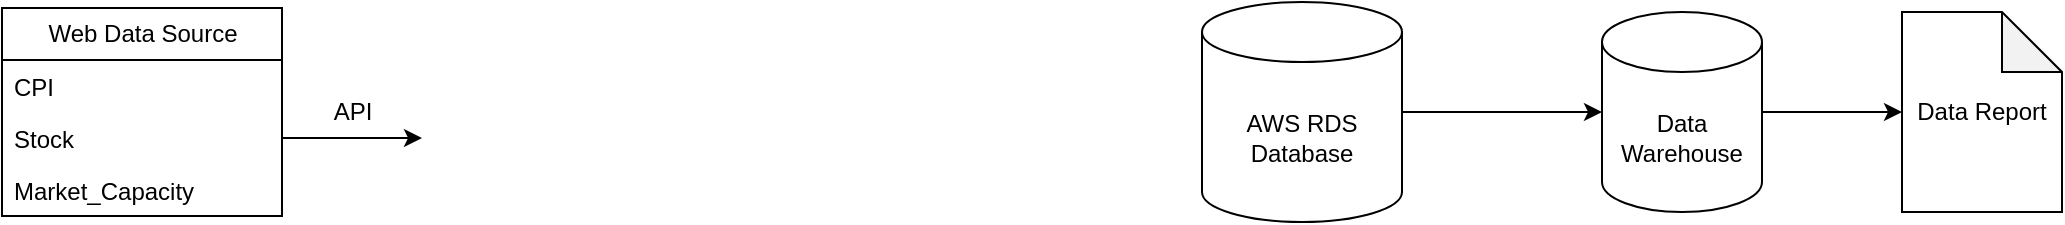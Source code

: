 <mxfile version="20.8.2" type="github">
  <diagram id="K58_s8Gbkm4PeMNnpNm7" name="Page-1">
    <mxGraphModel dx="1339" dy="1085" grid="1" gridSize="10" guides="1" tooltips="1" connect="1" arrows="1" fold="1" page="1" pageScale="1" pageWidth="1100" pageHeight="850" math="0" shadow="0">
      <root>
        <mxCell id="0" />
        <mxCell id="1" parent="0" />
        <mxCell id="mMLabcKB-1JlVjVl4o1c-1" value="AWS RDS&lt;br&gt;Database" style="shape=cylinder3;whiteSpace=wrap;html=1;boundedLbl=1;backgroundOutline=1;size=15;" parent="1" vertex="1">
          <mxGeometry x="630" y="327" width="100" height="110" as="geometry" />
        </mxCell>
        <mxCell id="mMLabcKB-1JlVjVl4o1c-4" value="" style="endArrow=classic;html=1;rounded=0;exitX=1;exitY=0.5;exitDx=0;exitDy=0;exitPerimeter=0;entryX=0;entryY=0.5;entryDx=0;entryDy=0;entryPerimeter=0;" parent="1" source="mMLabcKB-1JlVjVl4o1c-1" target="mMLabcKB-1JlVjVl4o1c-5" edge="1">
          <mxGeometry width="50" height="50" relative="1" as="geometry">
            <mxPoint x="740" y="392" as="sourcePoint" />
            <mxPoint x="830" y="392" as="targetPoint" />
          </mxGeometry>
        </mxCell>
        <mxCell id="mMLabcKB-1JlVjVl4o1c-5" value="Data Warehouse" style="shape=cylinder3;whiteSpace=wrap;html=1;boundedLbl=1;backgroundOutline=1;size=15;" parent="1" vertex="1">
          <mxGeometry x="830" y="332" width="80" height="100" as="geometry" />
        </mxCell>
        <mxCell id="mMLabcKB-1JlVjVl4o1c-7" value="" style="endArrow=classic;html=1;rounded=0;exitX=1;exitY=0.5;exitDx=0;exitDy=0;exitPerimeter=0;" parent="1" source="mMLabcKB-1JlVjVl4o1c-5" edge="1">
          <mxGeometry width="50" height="50" relative="1" as="geometry">
            <mxPoint x="980" y="392" as="sourcePoint" />
            <mxPoint x="980" y="382" as="targetPoint" />
          </mxGeometry>
        </mxCell>
        <mxCell id="mMLabcKB-1JlVjVl4o1c-13" value="Data Report" style="shape=note;whiteSpace=wrap;html=1;backgroundOutline=1;darkOpacity=0.05;" parent="1" vertex="1">
          <mxGeometry x="980" y="332" width="80" height="100" as="geometry" />
        </mxCell>
        <mxCell id="mMLabcKB-1JlVjVl4o1c-15" value="Web Data Source" style="swimlane;fontStyle=0;childLayout=stackLayout;horizontal=1;startSize=26;fillColor=none;horizontalStack=0;resizeParent=1;resizeParentMax=0;resizeLast=0;collapsible=1;marginBottom=0;html=1;shadow=0;" parent="1" vertex="1">
          <mxGeometry x="30" y="330" width="140" height="104" as="geometry" />
        </mxCell>
        <mxCell id="mMLabcKB-1JlVjVl4o1c-16" value="CPI" style="text;strokeColor=none;fillColor=none;align=left;verticalAlign=top;spacingLeft=4;spacingRight=4;overflow=hidden;rotatable=0;points=[[0,0.5],[1,0.5]];portConstraint=eastwest;whiteSpace=wrap;html=1;" parent="mMLabcKB-1JlVjVl4o1c-15" vertex="1">
          <mxGeometry y="26" width="140" height="26" as="geometry" />
        </mxCell>
        <mxCell id="mMLabcKB-1JlVjVl4o1c-17" value="Stock" style="text;strokeColor=none;fillColor=none;align=left;verticalAlign=top;spacingLeft=4;spacingRight=4;overflow=hidden;rotatable=0;points=[[0,0.5],[1,0.5]];portConstraint=eastwest;whiteSpace=wrap;html=1;" parent="mMLabcKB-1JlVjVl4o1c-15" vertex="1">
          <mxGeometry y="52" width="140" height="26" as="geometry" />
        </mxCell>
        <mxCell id="mMLabcKB-1JlVjVl4o1c-18" value="Market_Capacity" style="text;strokeColor=none;fillColor=none;align=left;verticalAlign=top;spacingLeft=4;spacingRight=4;overflow=hidden;rotatable=0;points=[[0,0.5],[1,0.5]];portConstraint=eastwest;whiteSpace=wrap;html=1;" parent="mMLabcKB-1JlVjVl4o1c-15" vertex="1">
          <mxGeometry y="78" width="140" height="26" as="geometry" />
        </mxCell>
        <mxCell id="tSB1JJWcoIhf7wF7Q8ZE-1" value="" style="endArrow=classic;html=1;rounded=0;exitX=1;exitY=0.5;exitDx=0;exitDy=0;" edge="1" parent="1" source="mMLabcKB-1JlVjVl4o1c-17">
          <mxGeometry width="50" height="50" relative="1" as="geometry">
            <mxPoint x="520" y="580" as="sourcePoint" />
            <mxPoint x="240" y="395" as="targetPoint" />
            <Array as="points" />
          </mxGeometry>
        </mxCell>
        <mxCell id="tSB1JJWcoIhf7wF7Q8ZE-4" value="API" style="text;html=1;align=center;verticalAlign=middle;resizable=0;points=[];autosize=1;strokeColor=none;fillColor=none;shadow=0;" vertex="1" parent="1">
          <mxGeometry x="185" y="367" width="40" height="30" as="geometry" />
        </mxCell>
      </root>
    </mxGraphModel>
  </diagram>
</mxfile>
